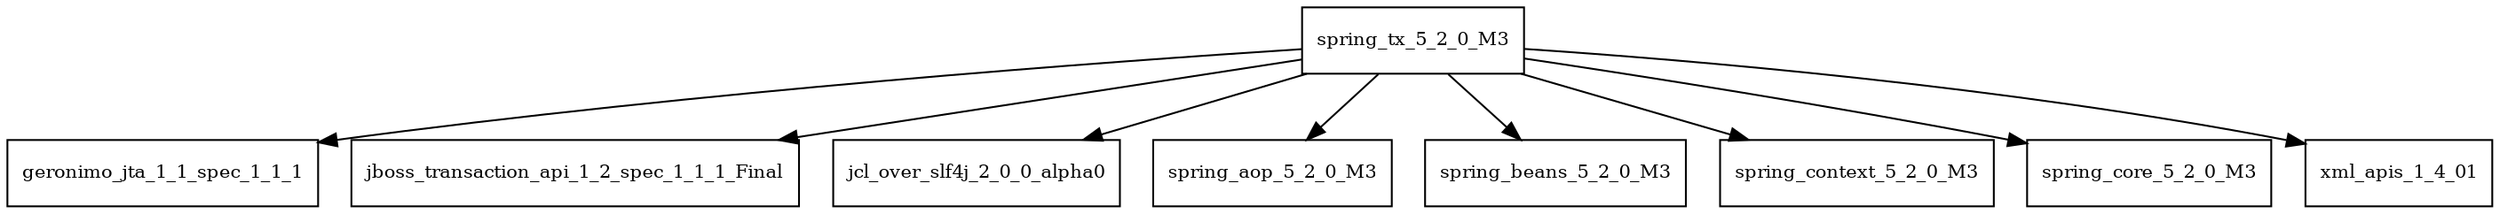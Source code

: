 digraph spring_tx_5_2_0_M3_dependencies {
  node [shape = box, fontsize=10.0];
  spring_tx_5_2_0_M3 -> geronimo_jta_1_1_spec_1_1_1;
  spring_tx_5_2_0_M3 -> jboss_transaction_api_1_2_spec_1_1_1_Final;
  spring_tx_5_2_0_M3 -> jcl_over_slf4j_2_0_0_alpha0;
  spring_tx_5_2_0_M3 -> spring_aop_5_2_0_M3;
  spring_tx_5_2_0_M3 -> spring_beans_5_2_0_M3;
  spring_tx_5_2_0_M3 -> spring_context_5_2_0_M3;
  spring_tx_5_2_0_M3 -> spring_core_5_2_0_M3;
  spring_tx_5_2_0_M3 -> xml_apis_1_4_01;
}
